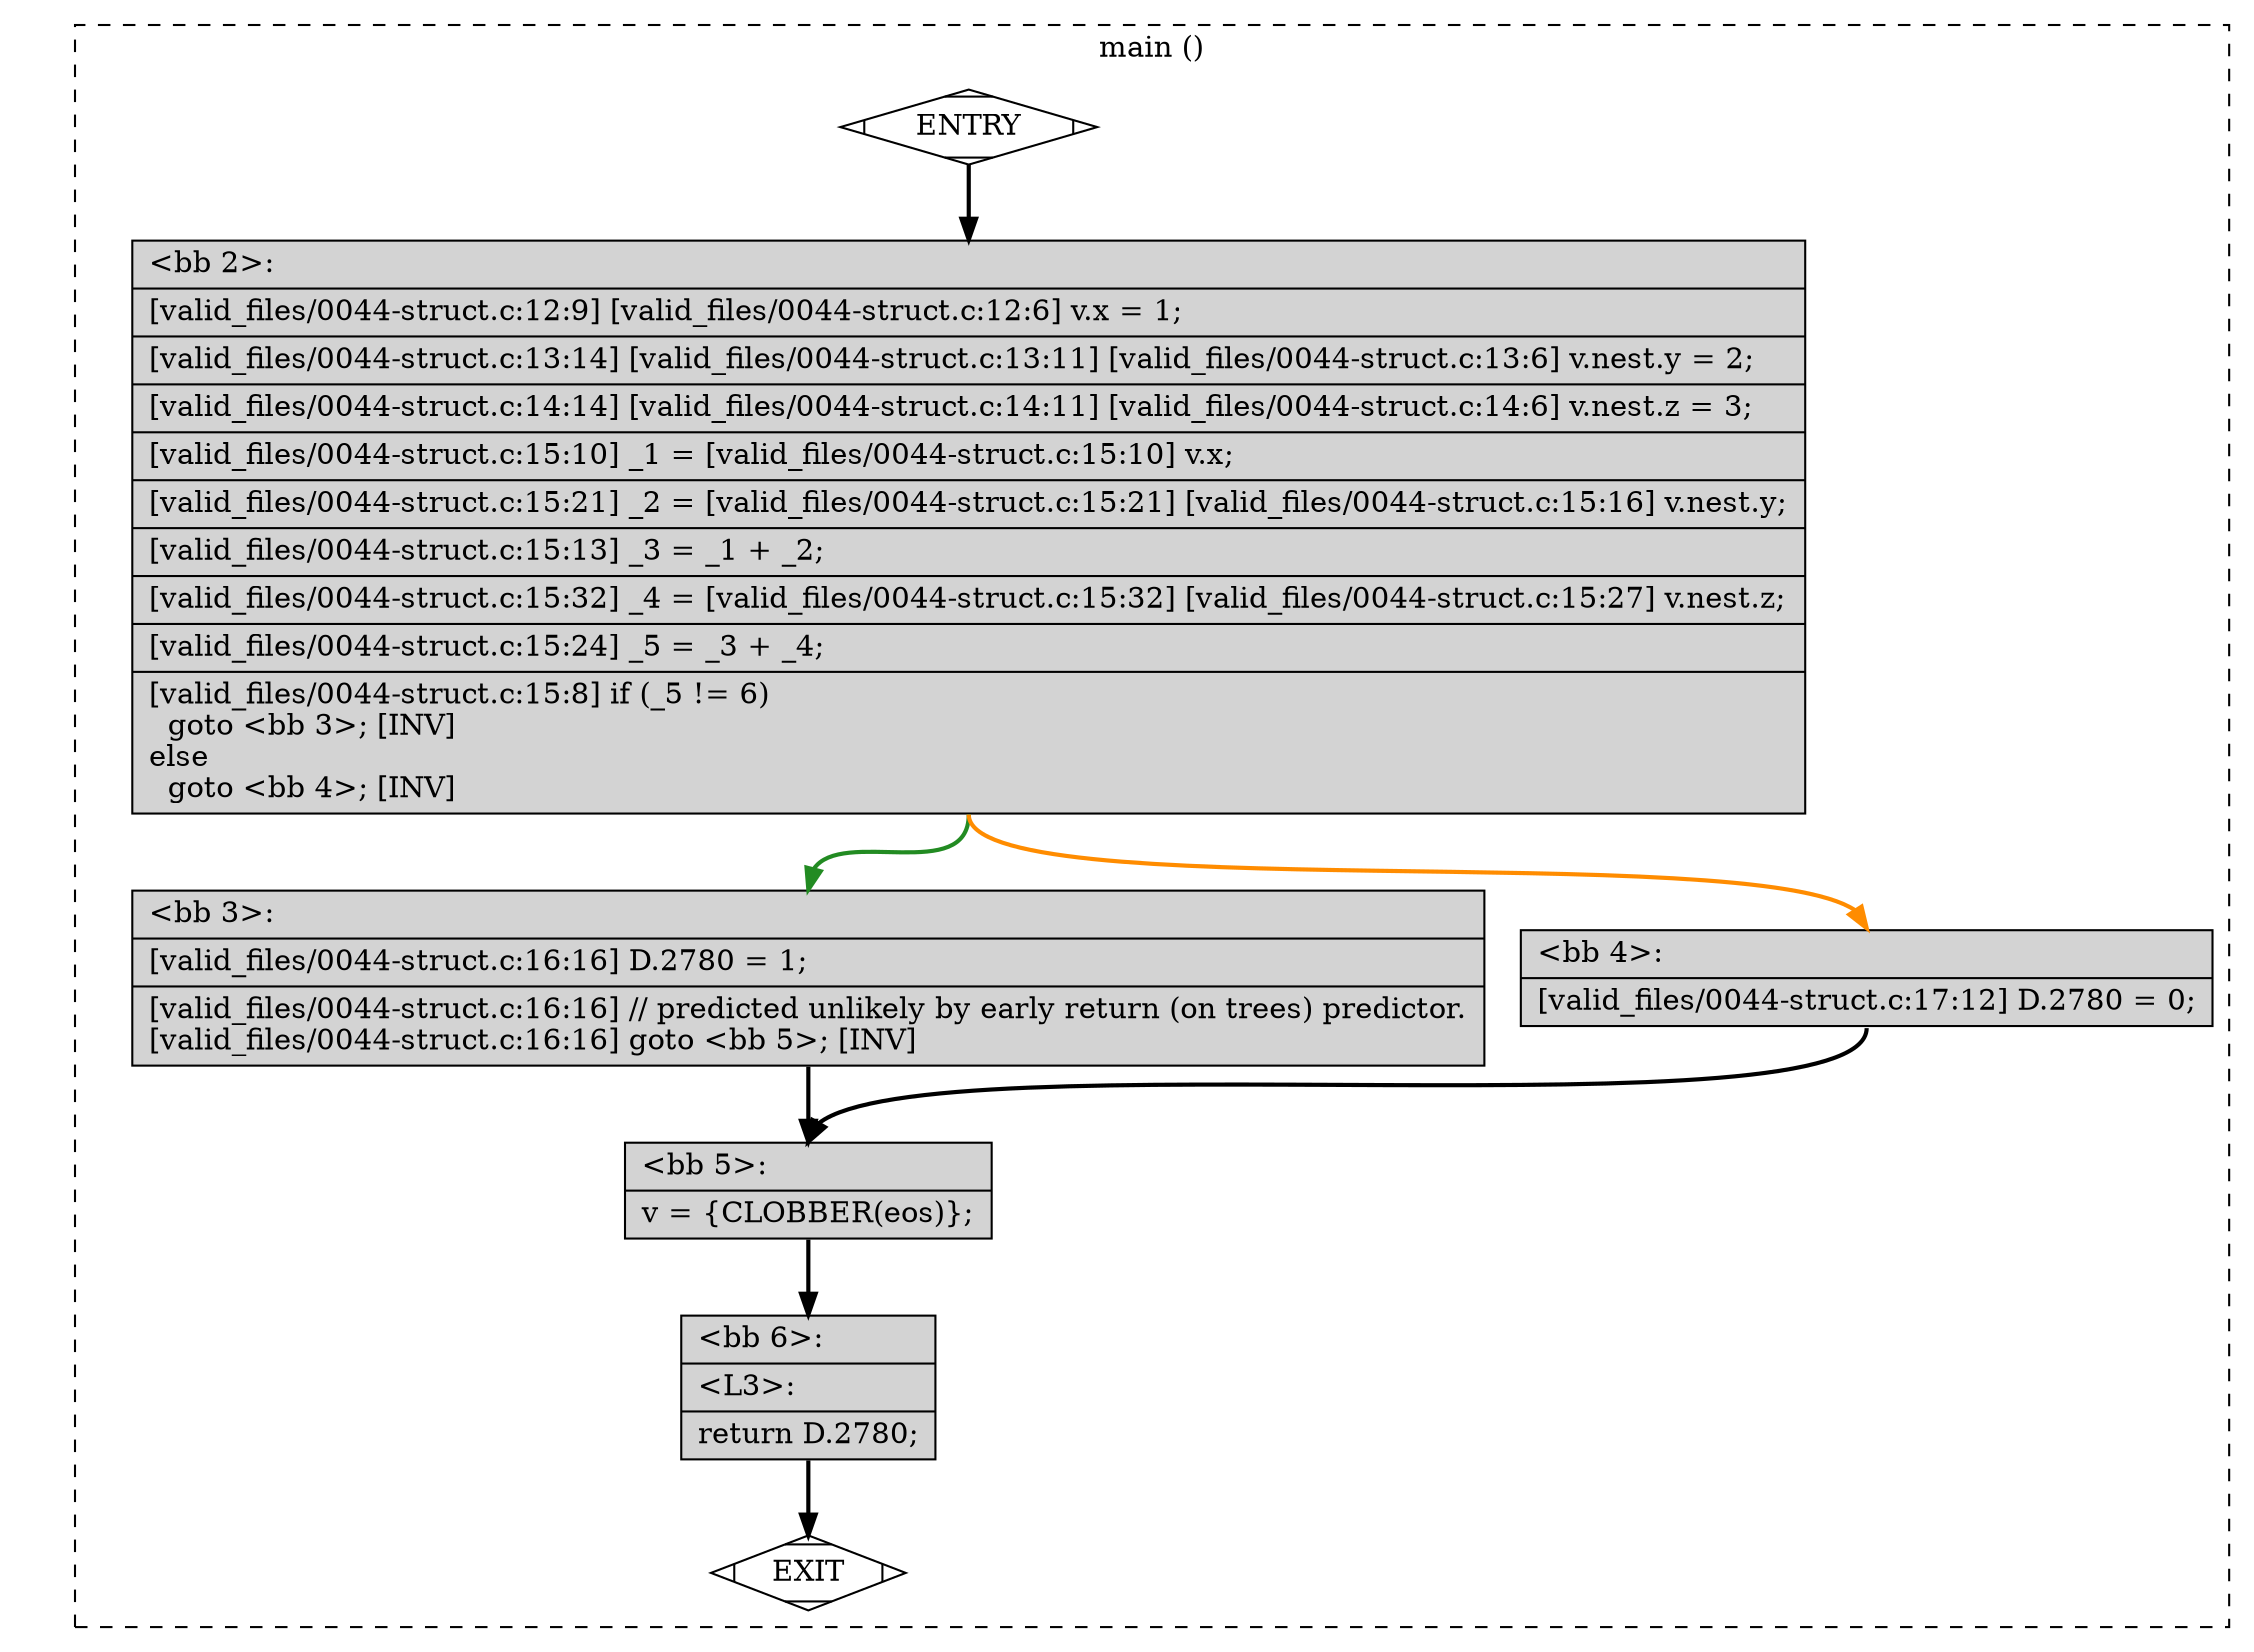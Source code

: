 digraph "a-0044-struct.c.015t.cfg" {
overlap=false;
subgraph "cluster_main" {
	style="dashed";
	color="black";
	label="main ()";
	fn_0_basic_block_0 [shape=Mdiamond,style=filled,fillcolor=white,label="ENTRY"];

	fn_0_basic_block_1 [shape=Mdiamond,style=filled,fillcolor=white,label="EXIT"];

	fn_0_basic_block_2 [shape=record,style=filled,fillcolor=lightgrey,label="{\<bb\ 2\>:\l\
|[valid_files/0044-struct.c:12:9]\ [valid_files/0044-struct.c:12:6]\ v.x\ =\ 1;\l\
|[valid_files/0044-struct.c:13:14]\ [valid_files/0044-struct.c:13:11]\ [valid_files/0044-struct.c:13:6]\ v.nest.y\ =\ 2;\l\
|[valid_files/0044-struct.c:14:14]\ [valid_files/0044-struct.c:14:11]\ [valid_files/0044-struct.c:14:6]\ v.nest.z\ =\ 3;\l\
|[valid_files/0044-struct.c:15:10]\ _1\ =\ [valid_files/0044-struct.c:15:10]\ v.x;\l\
|[valid_files/0044-struct.c:15:21]\ _2\ =\ [valid_files/0044-struct.c:15:21]\ [valid_files/0044-struct.c:15:16]\ v.nest.y;\l\
|[valid_files/0044-struct.c:15:13]\ _3\ =\ _1\ +\ _2;\l\
|[valid_files/0044-struct.c:15:32]\ _4\ =\ [valid_files/0044-struct.c:15:32]\ [valid_files/0044-struct.c:15:27]\ v.nest.z;\l\
|[valid_files/0044-struct.c:15:24]\ _5\ =\ _3\ +\ _4;\l\
|[valid_files/0044-struct.c:15:8]\ if\ (_5\ !=\ 6)\l\
\ \ goto\ \<bb\ 3\>;\ [INV]\l\
else\l\
\ \ goto\ \<bb\ 4\>;\ [INV]\l\
}"];

	fn_0_basic_block_3 [shape=record,style=filled,fillcolor=lightgrey,label="{\<bb\ 3\>:\l\
|[valid_files/0044-struct.c:16:16]\ D.2780\ =\ 1;\l\
|[valid_files/0044-struct.c:16:16]\ //\ predicted\ unlikely\ by\ early\ return\ (on\ trees)\ predictor.\l\
[valid_files/0044-struct.c:16:16]\ goto\ \<bb\ 5\>;\ [INV]\l\
}"];

	fn_0_basic_block_4 [shape=record,style=filled,fillcolor=lightgrey,label="{\<bb\ 4\>:\l\
|[valid_files/0044-struct.c:17:12]\ D.2780\ =\ 0;\l\
}"];

	fn_0_basic_block_5 [shape=record,style=filled,fillcolor=lightgrey,label="{\<bb\ 5\>:\l\
|v\ =\ \{CLOBBER(eos)\};\l\
}"];

	fn_0_basic_block_6 [shape=record,style=filled,fillcolor=lightgrey,label="{\<bb\ 6\>:\l\
|\<L3\>:\l\
|return\ D.2780;\l\
}"];

	fn_0_basic_block_0:s -> fn_0_basic_block_2:n [style="solid,bold",color=black,weight=100,constraint=true];
	fn_0_basic_block_2:s -> fn_0_basic_block_3:n [style="solid,bold",color=forestgreen,weight=10,constraint=true];
	fn_0_basic_block_2:s -> fn_0_basic_block_4:n [style="solid,bold",color=darkorange,weight=10,constraint=true];
	fn_0_basic_block_3:s -> fn_0_basic_block_5:n [style="solid,bold",color=black,weight=100,constraint=true];
	fn_0_basic_block_4:s -> fn_0_basic_block_5:n [style="solid,bold",color=black,weight=100,constraint=true];
	fn_0_basic_block_5:s -> fn_0_basic_block_6:n [style="solid,bold",color=black,weight=100,constraint=true];
	fn_0_basic_block_6:s -> fn_0_basic_block_1:n [style="solid,bold",color=black,weight=10,constraint=true];
	fn_0_basic_block_0:s -> fn_0_basic_block_1:n [style="invis",constraint=true];
}
}
